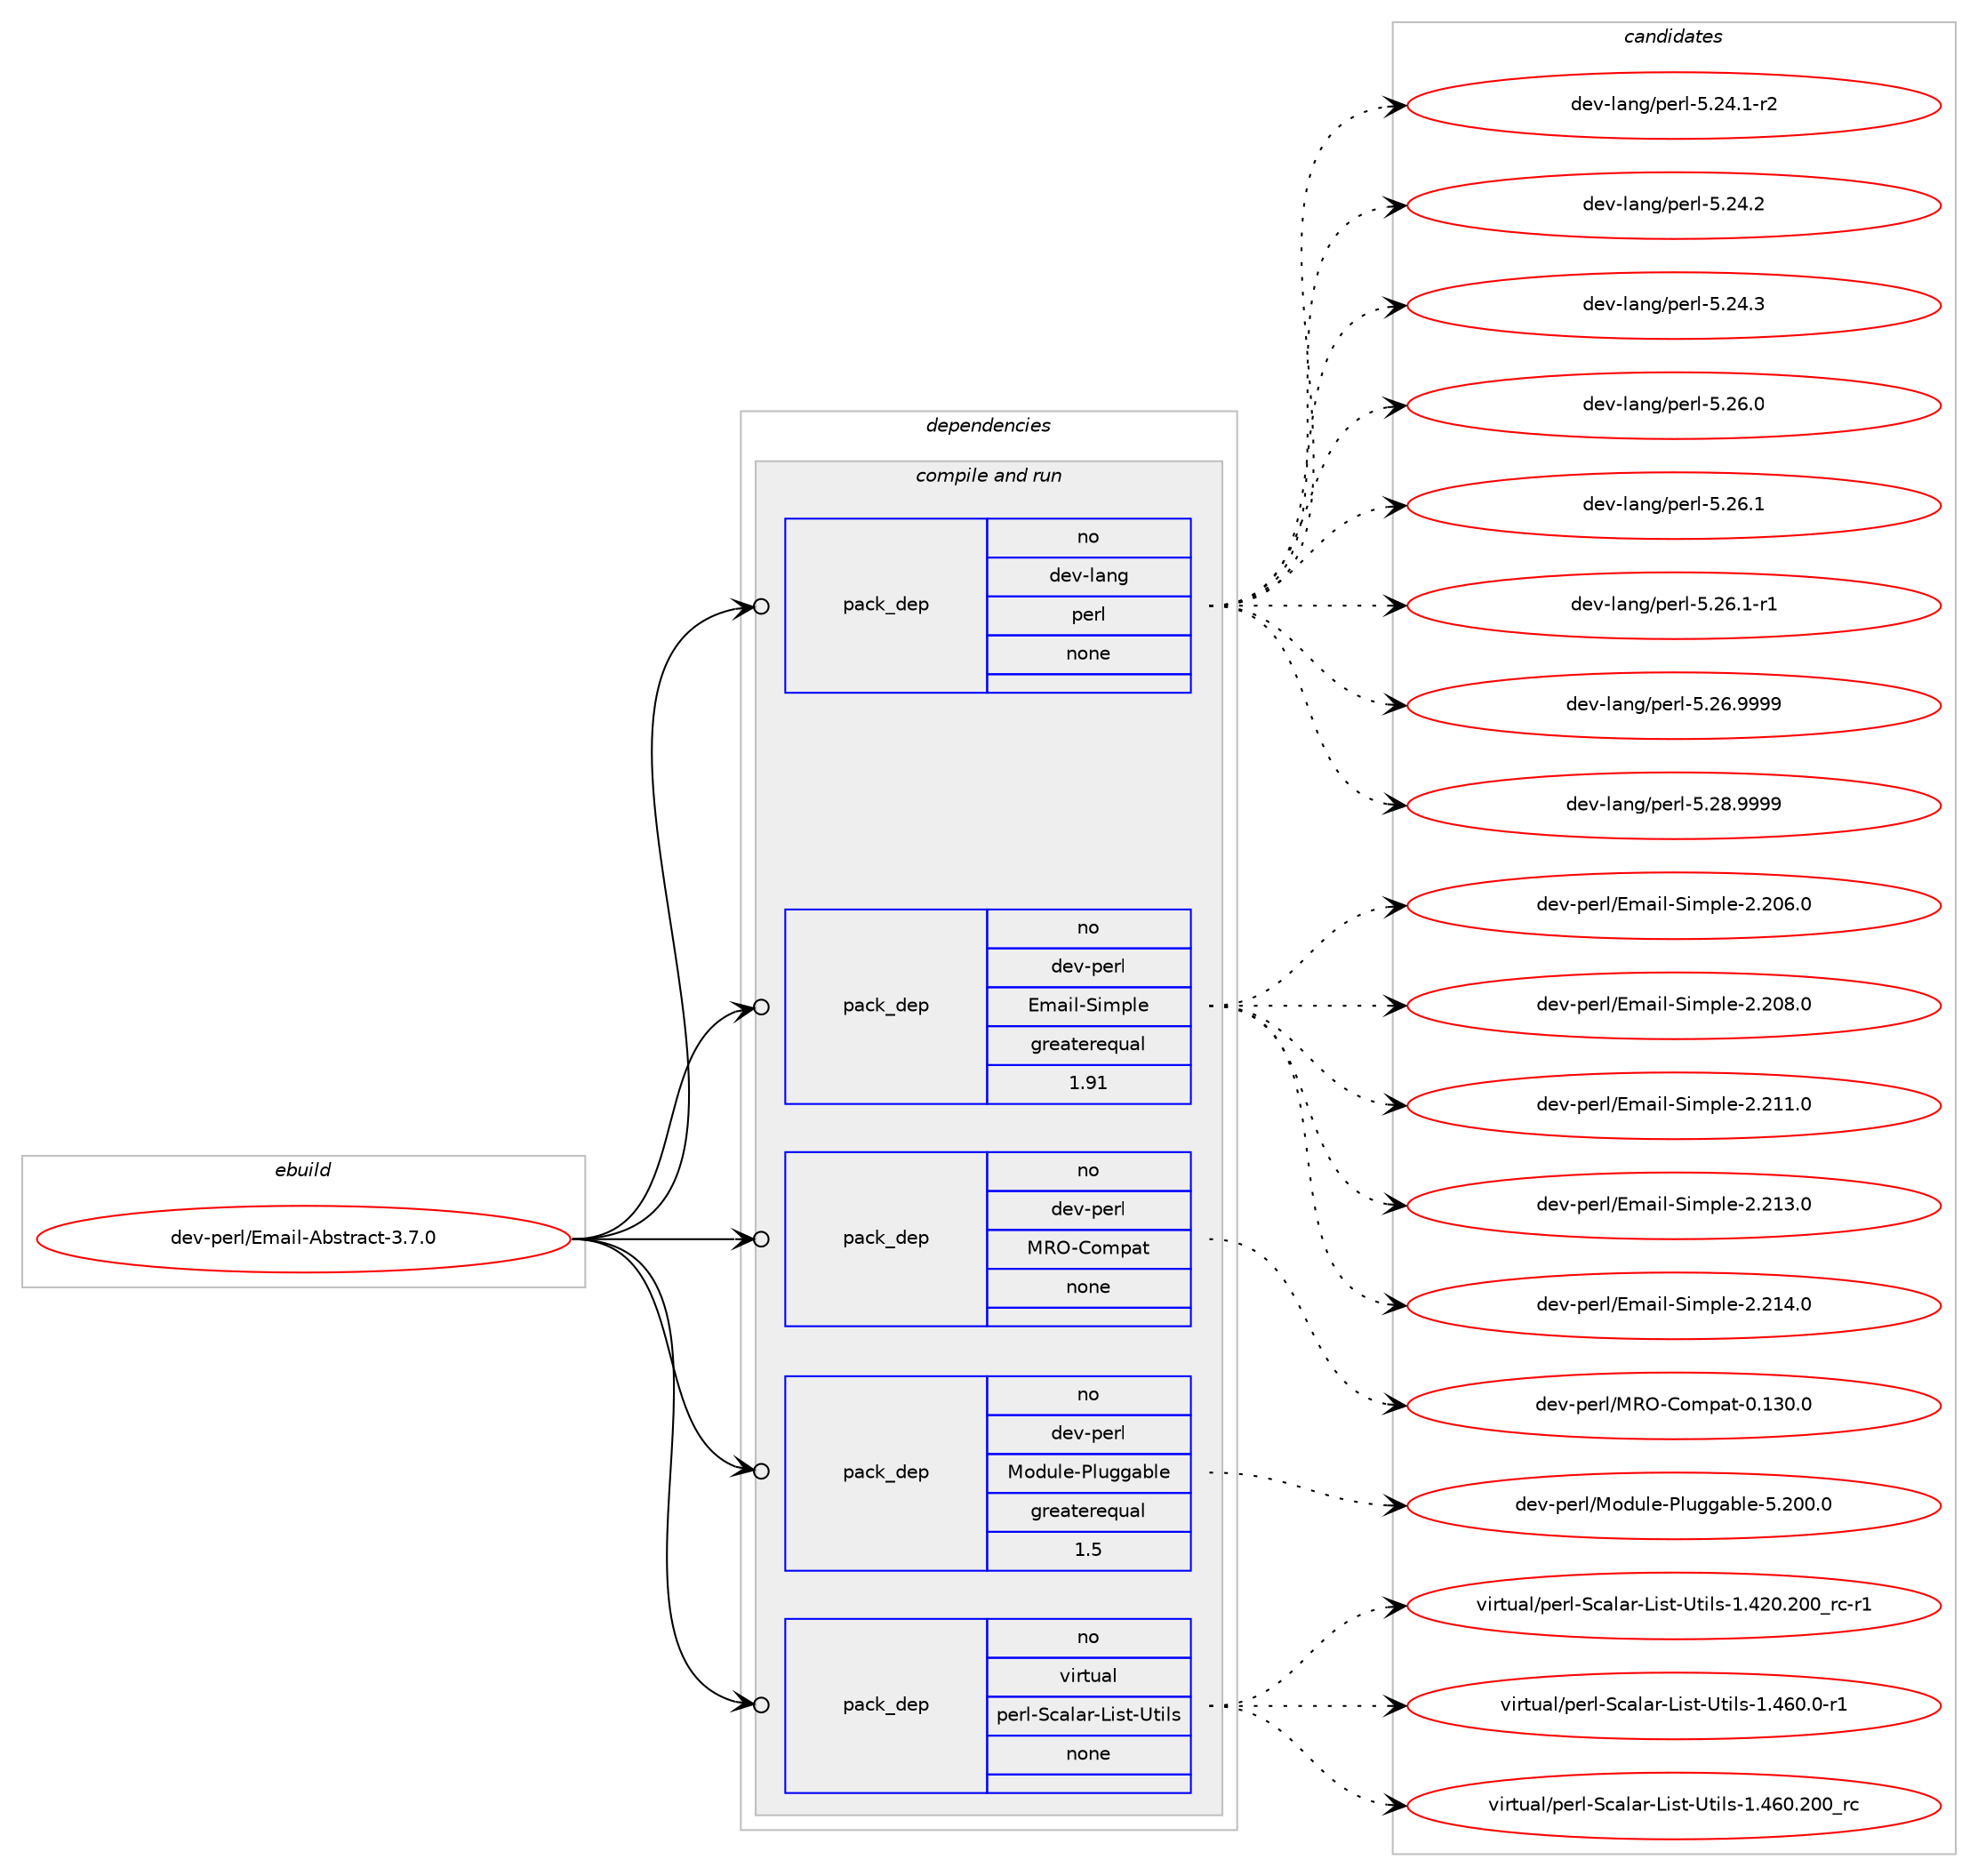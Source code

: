 digraph prolog {

# *************
# Graph options
# *************

newrank=true;
concentrate=true;
compound=true;
graph [rankdir=LR,fontname=Helvetica,fontsize=10,ranksep=1.5];#, ranksep=2.5, nodesep=0.2];
edge  [arrowhead=vee];
node  [fontname=Helvetica,fontsize=10];

# **********
# The ebuild
# **********

subgraph cluster_leftcol {
color=gray;
rank=same;
label=<<i>ebuild</i>>;
id [label="dev-perl/Email-Abstract-3.7.0", color=red, width=4, href="../dev-perl/Email-Abstract-3.7.0.svg"];
}

# ****************
# The dependencies
# ****************

subgraph cluster_midcol {
color=gray;
label=<<i>dependencies</i>>;
subgraph cluster_compile {
fillcolor="#eeeeee";
style=filled;
label=<<i>compile</i>>;
}
subgraph cluster_compileandrun {
fillcolor="#eeeeee";
style=filled;
label=<<i>compile and run</i>>;
subgraph pack98548 {
dependency129337 [label=<<TABLE BORDER="0" CELLBORDER="1" CELLSPACING="0" CELLPADDING="4" WIDTH="220"><TR><TD ROWSPAN="6" CELLPADDING="30">pack_dep</TD></TR><TR><TD WIDTH="110">no</TD></TR><TR><TD>dev-lang</TD></TR><TR><TD>perl</TD></TR><TR><TD>none</TD></TR><TR><TD></TD></TR></TABLE>>, shape=none, color=blue];
}
id:e -> dependency129337:w [weight=20,style="solid",arrowhead="odotvee"];
subgraph pack98549 {
dependency129338 [label=<<TABLE BORDER="0" CELLBORDER="1" CELLSPACING="0" CELLPADDING="4" WIDTH="220"><TR><TD ROWSPAN="6" CELLPADDING="30">pack_dep</TD></TR><TR><TD WIDTH="110">no</TD></TR><TR><TD>dev-perl</TD></TR><TR><TD>Email-Simple</TD></TR><TR><TD>greaterequal</TD></TR><TR><TD>1.91</TD></TR></TABLE>>, shape=none, color=blue];
}
id:e -> dependency129338:w [weight=20,style="solid",arrowhead="odotvee"];
subgraph pack98550 {
dependency129339 [label=<<TABLE BORDER="0" CELLBORDER="1" CELLSPACING="0" CELLPADDING="4" WIDTH="220"><TR><TD ROWSPAN="6" CELLPADDING="30">pack_dep</TD></TR><TR><TD WIDTH="110">no</TD></TR><TR><TD>dev-perl</TD></TR><TR><TD>MRO-Compat</TD></TR><TR><TD>none</TD></TR><TR><TD></TD></TR></TABLE>>, shape=none, color=blue];
}
id:e -> dependency129339:w [weight=20,style="solid",arrowhead="odotvee"];
subgraph pack98551 {
dependency129340 [label=<<TABLE BORDER="0" CELLBORDER="1" CELLSPACING="0" CELLPADDING="4" WIDTH="220"><TR><TD ROWSPAN="6" CELLPADDING="30">pack_dep</TD></TR><TR><TD WIDTH="110">no</TD></TR><TR><TD>dev-perl</TD></TR><TR><TD>Module-Pluggable</TD></TR><TR><TD>greaterequal</TD></TR><TR><TD>1.5</TD></TR></TABLE>>, shape=none, color=blue];
}
id:e -> dependency129340:w [weight=20,style="solid",arrowhead="odotvee"];
subgraph pack98552 {
dependency129341 [label=<<TABLE BORDER="0" CELLBORDER="1" CELLSPACING="0" CELLPADDING="4" WIDTH="220"><TR><TD ROWSPAN="6" CELLPADDING="30">pack_dep</TD></TR><TR><TD WIDTH="110">no</TD></TR><TR><TD>virtual</TD></TR><TR><TD>perl-Scalar-List-Utils</TD></TR><TR><TD>none</TD></TR><TR><TD></TD></TR></TABLE>>, shape=none, color=blue];
}
id:e -> dependency129341:w [weight=20,style="solid",arrowhead="odotvee"];
}
subgraph cluster_run {
fillcolor="#eeeeee";
style=filled;
label=<<i>run</i>>;
}
}

# **************
# The candidates
# **************

subgraph cluster_choices {
rank=same;
color=gray;
label=<<i>candidates</i>>;

subgraph choice98548 {
color=black;
nodesep=1;
choice100101118451089711010347112101114108455346505246494511450 [label="dev-lang/perl-5.24.1-r2", color=red, width=4,href="../dev-lang/perl-5.24.1-r2.svg"];
choice10010111845108971101034711210111410845534650524650 [label="dev-lang/perl-5.24.2", color=red, width=4,href="../dev-lang/perl-5.24.2.svg"];
choice10010111845108971101034711210111410845534650524651 [label="dev-lang/perl-5.24.3", color=red, width=4,href="../dev-lang/perl-5.24.3.svg"];
choice10010111845108971101034711210111410845534650544648 [label="dev-lang/perl-5.26.0", color=red, width=4,href="../dev-lang/perl-5.26.0.svg"];
choice10010111845108971101034711210111410845534650544649 [label="dev-lang/perl-5.26.1", color=red, width=4,href="../dev-lang/perl-5.26.1.svg"];
choice100101118451089711010347112101114108455346505446494511449 [label="dev-lang/perl-5.26.1-r1", color=red, width=4,href="../dev-lang/perl-5.26.1-r1.svg"];
choice10010111845108971101034711210111410845534650544657575757 [label="dev-lang/perl-5.26.9999", color=red, width=4,href="../dev-lang/perl-5.26.9999.svg"];
choice10010111845108971101034711210111410845534650564657575757 [label="dev-lang/perl-5.28.9999", color=red, width=4,href="../dev-lang/perl-5.28.9999.svg"];
dependency129337:e -> choice100101118451089711010347112101114108455346505246494511450:w [style=dotted,weight="100"];
dependency129337:e -> choice10010111845108971101034711210111410845534650524650:w [style=dotted,weight="100"];
dependency129337:e -> choice10010111845108971101034711210111410845534650524651:w [style=dotted,weight="100"];
dependency129337:e -> choice10010111845108971101034711210111410845534650544648:w [style=dotted,weight="100"];
dependency129337:e -> choice10010111845108971101034711210111410845534650544649:w [style=dotted,weight="100"];
dependency129337:e -> choice100101118451089711010347112101114108455346505446494511449:w [style=dotted,weight="100"];
dependency129337:e -> choice10010111845108971101034711210111410845534650544657575757:w [style=dotted,weight="100"];
dependency129337:e -> choice10010111845108971101034711210111410845534650564657575757:w [style=dotted,weight="100"];
}
subgraph choice98549 {
color=black;
nodesep=1;
choice1001011184511210111410847691099710510845831051091121081014550465048544648 [label="dev-perl/Email-Simple-2.206.0", color=red, width=4,href="../dev-perl/Email-Simple-2.206.0.svg"];
choice1001011184511210111410847691099710510845831051091121081014550465048564648 [label="dev-perl/Email-Simple-2.208.0", color=red, width=4,href="../dev-perl/Email-Simple-2.208.0.svg"];
choice1001011184511210111410847691099710510845831051091121081014550465049494648 [label="dev-perl/Email-Simple-2.211.0", color=red, width=4,href="../dev-perl/Email-Simple-2.211.0.svg"];
choice1001011184511210111410847691099710510845831051091121081014550465049514648 [label="dev-perl/Email-Simple-2.213.0", color=red, width=4,href="../dev-perl/Email-Simple-2.213.0.svg"];
choice1001011184511210111410847691099710510845831051091121081014550465049524648 [label="dev-perl/Email-Simple-2.214.0", color=red, width=4,href="../dev-perl/Email-Simple-2.214.0.svg"];
dependency129338:e -> choice1001011184511210111410847691099710510845831051091121081014550465048544648:w [style=dotted,weight="100"];
dependency129338:e -> choice1001011184511210111410847691099710510845831051091121081014550465048564648:w [style=dotted,weight="100"];
dependency129338:e -> choice1001011184511210111410847691099710510845831051091121081014550465049494648:w [style=dotted,weight="100"];
dependency129338:e -> choice1001011184511210111410847691099710510845831051091121081014550465049514648:w [style=dotted,weight="100"];
dependency129338:e -> choice1001011184511210111410847691099710510845831051091121081014550465049524648:w [style=dotted,weight="100"];
}
subgraph choice98550 {
color=black;
nodesep=1;
choice10010111845112101114108477782794567111109112971164548464951484648 [label="dev-perl/MRO-Compat-0.130.0", color=red, width=4,href="../dev-perl/MRO-Compat-0.130.0.svg"];
dependency129339:e -> choice10010111845112101114108477782794567111109112971164548464951484648:w [style=dotted,weight="100"];
}
subgraph choice98551 {
color=black;
nodesep=1;
choice100101118451121011141084777111100117108101458010811710310397981081014553465048484648 [label="dev-perl/Module-Pluggable-5.200.0", color=red, width=4,href="../dev-perl/Module-Pluggable-5.200.0.svg"];
dependency129340:e -> choice100101118451121011141084777111100117108101458010811710310397981081014553465048484648:w [style=dotted,weight="100"];
}
subgraph choice98552 {
color=black;
nodesep=1;
choice11810511411611797108471121011141084583999710897114457610511511645851161051081154549465250484650484895114994511449 [label="virtual/perl-Scalar-List-Utils-1.420.200_rc-r1", color=red, width=4,href="../virtual/perl-Scalar-List-Utils-1.420.200_rc-r1.svg"];
choice118105114116117971084711210111410845839997108971144576105115116458511610510811545494652544846484511449 [label="virtual/perl-Scalar-List-Utils-1.460.0-r1", color=red, width=4,href="../virtual/perl-Scalar-List-Utils-1.460.0-r1.svg"];
choice1181051141161179710847112101114108458399971089711445761051151164585116105108115454946525448465048489511499 [label="virtual/perl-Scalar-List-Utils-1.460.200_rc", color=red, width=4,href="../virtual/perl-Scalar-List-Utils-1.460.200_rc.svg"];
dependency129341:e -> choice11810511411611797108471121011141084583999710897114457610511511645851161051081154549465250484650484895114994511449:w [style=dotted,weight="100"];
dependency129341:e -> choice118105114116117971084711210111410845839997108971144576105115116458511610510811545494652544846484511449:w [style=dotted,weight="100"];
dependency129341:e -> choice1181051141161179710847112101114108458399971089711445761051151164585116105108115454946525448465048489511499:w [style=dotted,weight="100"];
}
}

}

